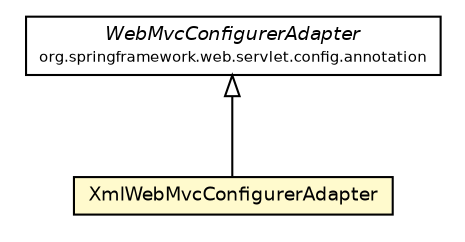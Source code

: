 #!/usr/local/bin/dot
#
# Class diagram 
# Generated by UMLGraph version R5_6 (http://www.umlgraph.org/)
#

digraph G {
	edge [fontname="Helvetica",fontsize=10,labelfontname="Helvetica",labelfontsize=10];
	node [fontname="Helvetica",fontsize=10,shape=plaintext];
	nodesep=0.25;
	ranksep=0.5;
	// net.ljcomputing.people.web.config.XmlWebMvcConfigurerAdapter
	c212 [label=<<table title="net.ljcomputing.people.web.config.XmlWebMvcConfigurerAdapter" border="0" cellborder="1" cellspacing="0" cellpadding="2" port="p" bgcolor="lemonChiffon" href="./XmlWebMvcConfigurerAdapter.html">
		<tr><td><table border="0" cellspacing="0" cellpadding="1">
<tr><td align="center" balign="center"> XmlWebMvcConfigurerAdapter </td></tr>
		</table></td></tr>
		</table>>, URL="./XmlWebMvcConfigurerAdapter.html", fontname="Helvetica", fontcolor="black", fontsize=9.0];
	//net.ljcomputing.people.web.config.XmlWebMvcConfigurerAdapter extends org.springframework.web.servlet.config.annotation.WebMvcConfigurerAdapter
	c220:p -> c212:p [dir=back,arrowtail=empty];
	// org.springframework.web.servlet.config.annotation.WebMvcConfigurerAdapter
	c220 [label=<<table title="org.springframework.web.servlet.config.annotation.WebMvcConfigurerAdapter" border="0" cellborder="1" cellspacing="0" cellpadding="2" port="p">
		<tr><td><table border="0" cellspacing="0" cellpadding="1">
<tr><td align="center" balign="center"><font face="Helvetica-Oblique"> WebMvcConfigurerAdapter </font></td></tr>
<tr><td align="center" balign="center"><font point-size="7.0"> org.springframework.web.servlet.config.annotation </font></td></tr>
		</table></td></tr>
		</table>>, URL="null", fontname="Helvetica", fontcolor="black", fontsize=9.0];
}


